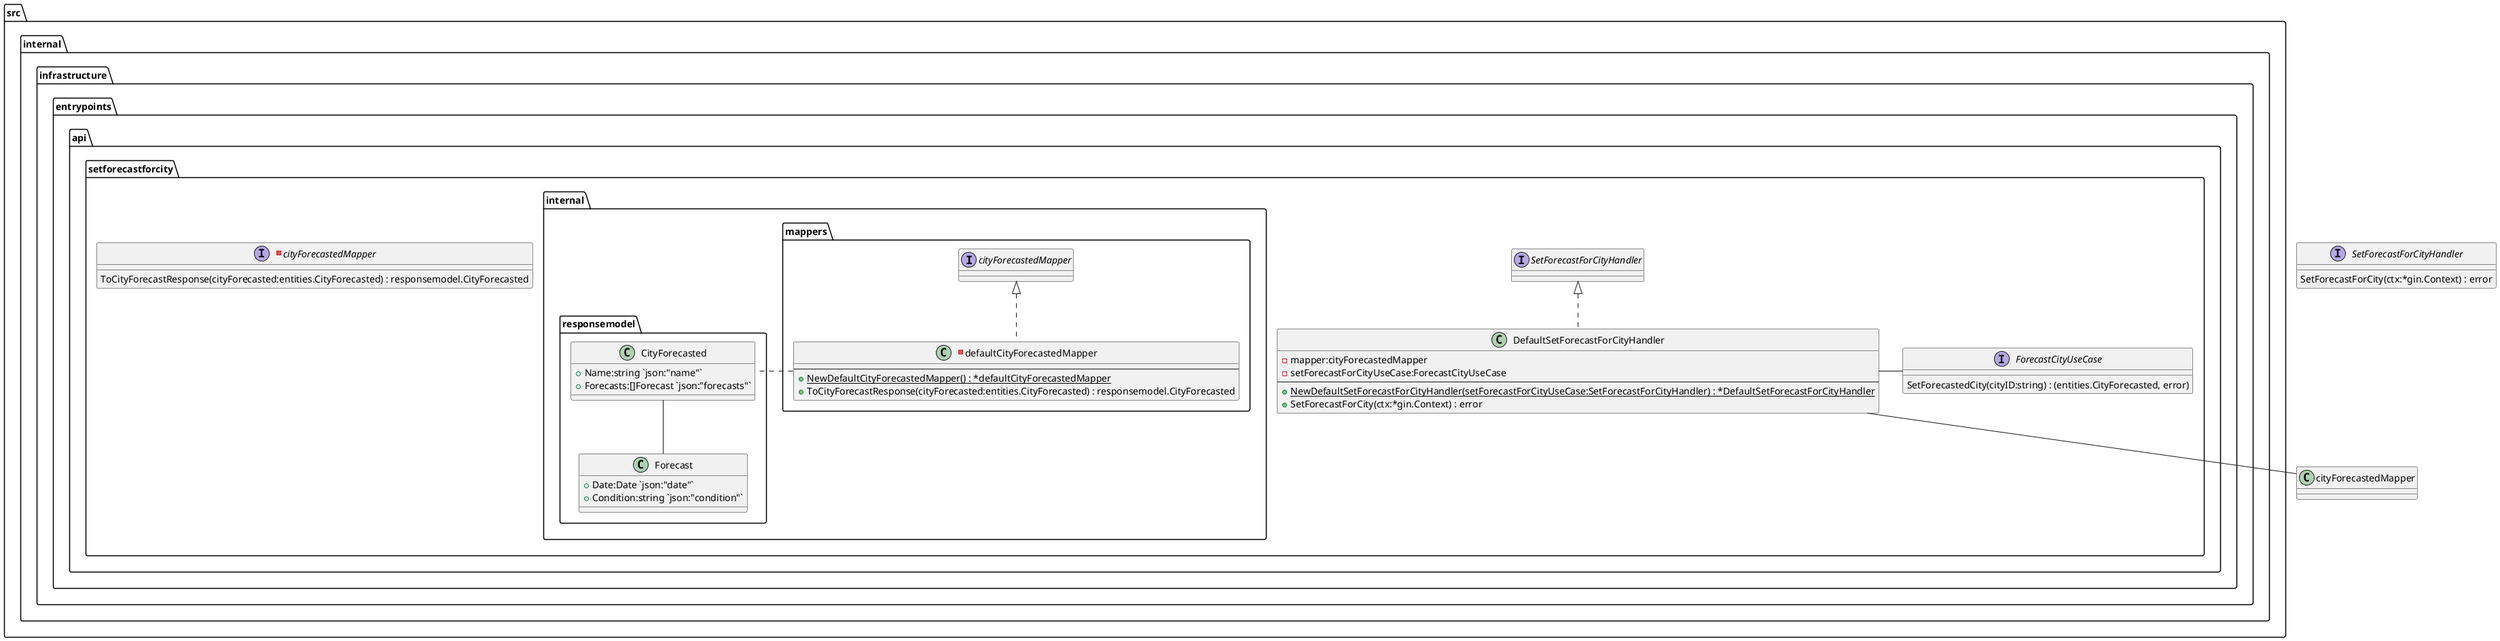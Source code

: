 @startuml

interface SetForecastForCityHandler {
    SetForecastForCity(ctx:*gin.Context) : error
}

package "src.internal.infrastructure.entrypoints.api.setforecastforcity" {
    class DefaultSetForecastForCityHandler implements SetForecastForCityHandler {
        - mapper:cityForecastedMapper
        - setForecastForCityUseCase:ForecastCityUseCase
        ---
        + {static} NewDefaultSetForecastForCityHandler(setForecastForCityUseCase:SetForecastForCityHandler) : *DefaultSetForecastForCityHandler
        + SetForecastForCity(ctx:*gin.Context) : error
    }

    -interface cityForecastedMapper {
        ToCityForecastResponse(cityForecasted:entities.CityForecasted) : responsemodel.CityForecasted
    }

    interface ForecastCityUseCase {
        SetForecastedCity(cityID:string) : (entities.CityForecasted, error)
    }

    package "internal" {
        package "mappers" {
            -class defaultCityForecastedMapper implements cityForecastedMapper {
                ---
                + {static} NewDefaultCityForecastedMapper() : *defaultCityForecastedMapper
                + ToCityForecastResponse(cityForecasted:entities.CityForecasted) : responsemodel.CityForecasted
            }
        }

        package "responsemodel" {
            class CityForecasted {
                + Name:string `json:"name"`
                + Forecasts:[]Forecast `json:"forecasts"`
            }

            class Forecast {
                + Date:Date `json:"date"`
                + Condition:string `json:"condition"`
            }
        }
    }
}

DefaultSetForecastForCityHandler - ForecastCityUseCase
DefaultSetForecastForCityHandler -- cityForecastedMapper
defaultCityForecastedMapper . CityForecasted
CityForecasted -- Forecast

@enduml
